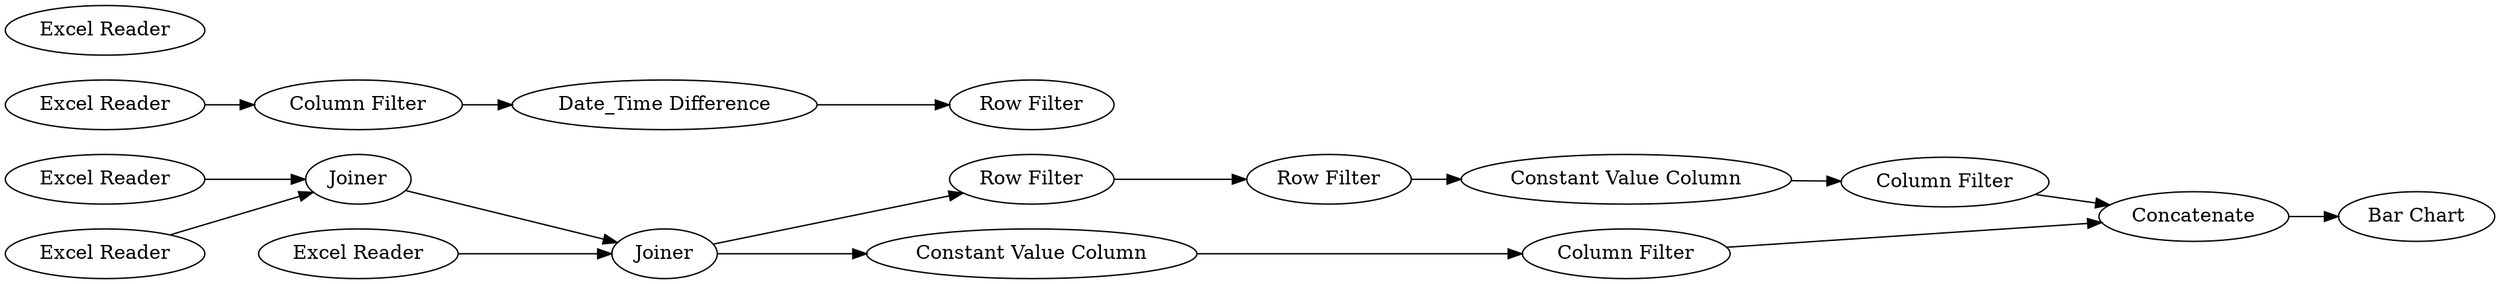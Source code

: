digraph {
	1 [label="Excel Reader"]
	2 [label="Excel Reader"]
	3 [label="Excel Reader"]
	4 [label="Excel Reader"]
	5 [label=Joiner]
	6 [label=Joiner]
	7 [label="Excel Reader"]
	8 [label="Row Filter"]
	9 [label="Row Filter"]
	10 [label="Constant Value Column"]
	11 [label="Constant Value Column"]
	12 [label="Column Filter"]
	13 [label=Concatenate]
	14 [label="Bar Chart"]
	15 [label="Column Filter"]
	16 [label="Column Filter"]
	17 [label="Date_Time Difference"]
	18 [label="Row Filter"]
	1 -> 5
	2 -> 16
	3 -> 5
	5 -> 6
	6 -> 11
	6 -> 8
	7 -> 6
	8 -> 9
	9 -> 10
	10 -> 12
	11 -> 15
	12 -> 13
	13 -> 14
	15 -> 13
	16 -> 17
	17 -> 18
	rankdir=LR
}
